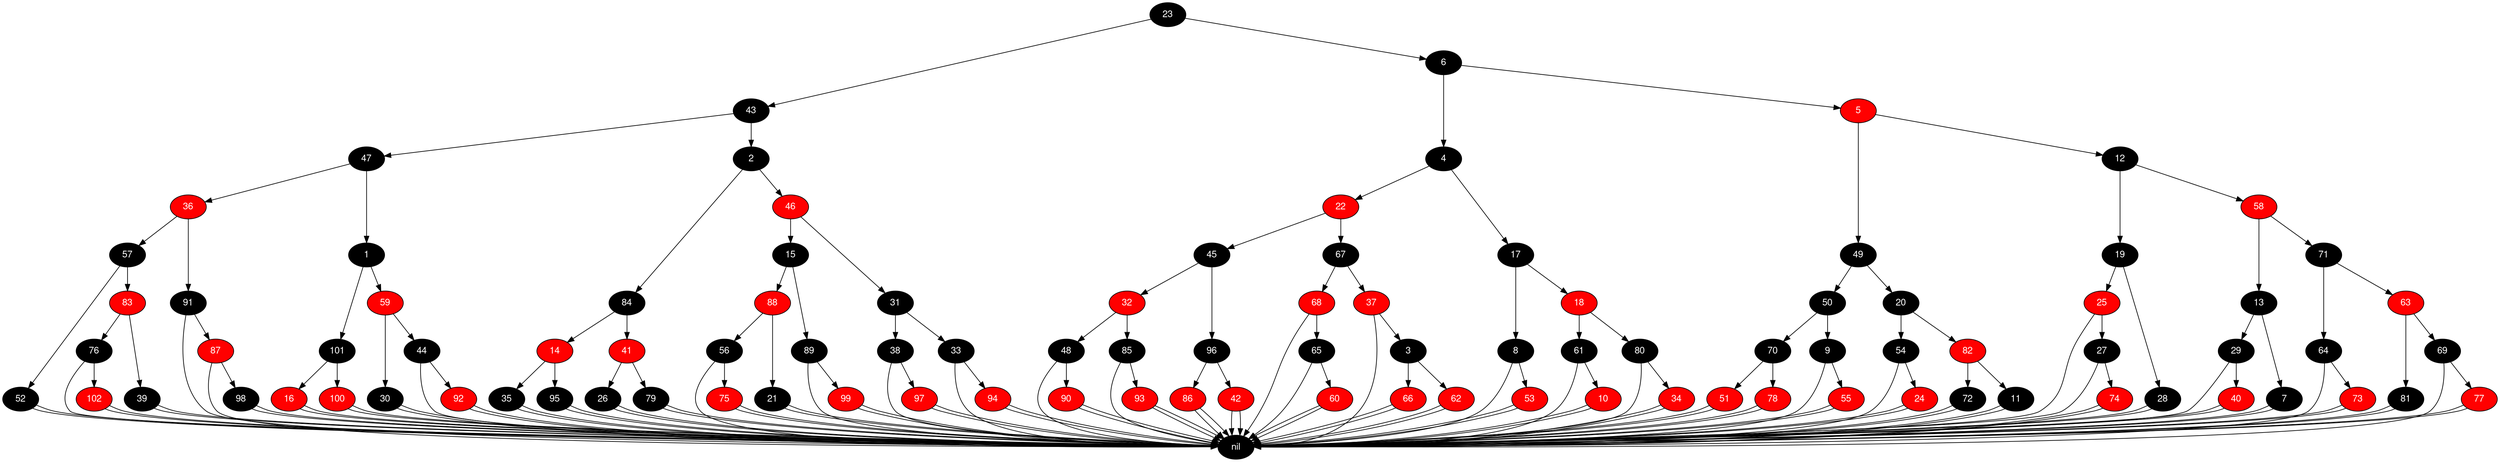 digraph RB_Teste {
	node [fontname="Helvetica,Arial,sans-serif" style="filled"]
	edge [fontname="Helvetica,Arial,sans-serif" color="black"]

	{
		node [fillcolor=" black" fontcolor=" white"] nil 
		node [fillcolor=" black" fontcolor=" white"] 23 
		node [fillcolor=" black" fontcolor=" white"] 43 
		node [fillcolor=" black" fontcolor=" white"] 47 
		node [fillcolor=" red" fontcolor=" white"] 36 
		node [fillcolor=" black" fontcolor=" white"] 57 
		node [fillcolor=" black" fontcolor=" white"] 52 
		node [fillcolor=" red" fontcolor=" white"] 83 
		node [fillcolor=" black" fontcolor=" white"] 76 
		node [fillcolor=" red" fontcolor=" white"] 102 
		node [fillcolor=" black" fontcolor=" white"] 39 
		node [fillcolor=" black" fontcolor=" white"] 91 
		node [fillcolor=" red" fontcolor=" white"] 87 
		node [fillcolor=" black" fontcolor=" white"] 98 
		node [fillcolor=" black" fontcolor=" white"] 1 
		node [fillcolor=" black" fontcolor=" white"] 101 
		node [fillcolor=" red" fontcolor=" white"] 16 
		node [fillcolor=" red" fontcolor=" white"] 100 
		node [fillcolor=" red" fontcolor=" white"] 59 
		node [fillcolor=" black" fontcolor=" white"] 30 
		node [fillcolor=" black" fontcolor=" white"] 44 
		node [fillcolor=" red" fontcolor=" white"] 92 
		node [fillcolor=" black" fontcolor=" white"] 2 
		node [fillcolor=" black" fontcolor=" white"] 84 
		node [fillcolor=" red" fontcolor=" white"] 14 
		node [fillcolor=" black" fontcolor=" white"] 35 
		node [fillcolor=" black" fontcolor=" white"] 95 
		node [fillcolor=" red" fontcolor=" white"] 41 
		node [fillcolor=" black" fontcolor=" white"] 26 
		node [fillcolor=" black" fontcolor=" white"] 79 
		node [fillcolor=" red" fontcolor=" white"] 46 
		node [fillcolor=" black" fontcolor=" white"] 15 
		node [fillcolor=" red" fontcolor=" white"] 88 
		node [fillcolor=" black" fontcolor=" white"] 56 
		node [fillcolor=" red" fontcolor=" white"] 75 
		node [fillcolor=" black" fontcolor=" white"] 21 
		node [fillcolor=" black" fontcolor=" white"] 89 
		node [fillcolor=" red" fontcolor=" white"] 99 
		node [fillcolor=" black" fontcolor=" white"] 31 
		node [fillcolor=" black" fontcolor=" white"] 38 
		node [fillcolor=" red" fontcolor=" white"] 97 
		node [fillcolor=" black" fontcolor=" white"] 33 
		node [fillcolor=" red" fontcolor=" white"] 94 
		node [fillcolor=" black" fontcolor=" white"] 6 
		node [fillcolor=" black" fontcolor=" white"] 4 
		node [fillcolor=" red" fontcolor=" white"] 22 
		node [fillcolor=" black" fontcolor=" white"] 45 
		node [fillcolor=" red" fontcolor=" white"] 32 
		node [fillcolor=" black" fontcolor=" white"] 48 
		node [fillcolor=" red" fontcolor=" white"] 90 
		node [fillcolor=" black" fontcolor=" white"] 85 
		node [fillcolor=" red" fontcolor=" white"] 93 
		node [fillcolor=" black" fontcolor=" white"] 96 
		node [fillcolor=" red" fontcolor=" white"] 86 
		node [fillcolor=" red" fontcolor=" white"] 42 
		node [fillcolor=" black" fontcolor=" white"] 67 
		node [fillcolor=" red" fontcolor=" white"] 68 
		node [fillcolor=" black" fontcolor=" white"] 65 
		node [fillcolor=" red" fontcolor=" white"] 60 
		node [fillcolor=" red" fontcolor=" white"] 37 
		node [fillcolor=" black" fontcolor=" white"] 3 
		node [fillcolor=" red" fontcolor=" white"] 66 
		node [fillcolor=" red" fontcolor=" white"] 62 
		node [fillcolor=" black" fontcolor=" white"] 17 
		node [fillcolor=" black" fontcolor=" white"] 8 
		node [fillcolor=" red" fontcolor=" white"] 53 
		node [fillcolor=" red" fontcolor=" white"] 18 
		node [fillcolor=" black" fontcolor=" white"] 61 
		node [fillcolor=" red" fontcolor=" white"] 10 
		node [fillcolor=" black" fontcolor=" white"] 80 
		node [fillcolor=" red" fontcolor=" white"] 34 
		node [fillcolor=" red" fontcolor=" white"] 5 
		node [fillcolor=" black" fontcolor=" white"] 49 
		node [fillcolor=" black" fontcolor=" white"] 50 
		node [fillcolor=" black" fontcolor=" white"] 70 
		node [fillcolor=" red" fontcolor=" white"] 51 
		node [fillcolor=" red" fontcolor=" white"] 78 
		node [fillcolor=" black" fontcolor=" white"] 9 
		node [fillcolor=" red" fontcolor=" white"] 55 
		node [fillcolor=" black" fontcolor=" white"] 20 
		node [fillcolor=" black" fontcolor=" white"] 54 
		node [fillcolor=" red" fontcolor=" white"] 24 
		node [fillcolor=" red" fontcolor=" white"] 82 
		node [fillcolor=" black" fontcolor=" white"] 72 
		node [fillcolor=" black" fontcolor=" white"] 11 
		node [fillcolor=" black" fontcolor=" white"] 12 
		node [fillcolor=" black" fontcolor=" white"] 19 
		node [fillcolor=" red" fontcolor=" white"] 25 
		node [fillcolor=" black" fontcolor=" white"] 27 
		node [fillcolor=" red" fontcolor=" white"] 74 
		node [fillcolor=" black" fontcolor=" white"] 28 
		node [fillcolor=" red" fontcolor=" white"] 58 
		node [fillcolor=" black" fontcolor=" white"] 13 
		node [fillcolor=" black" fontcolor=" white"] 29 
		node [fillcolor=" red" fontcolor=" white"] 40 
		node [fillcolor=" black" fontcolor=" white"] 7 
		node [fillcolor=" black" fontcolor=" white"] 71 
		node [fillcolor=" black" fontcolor=" white"] 64 
		node [fillcolor=" red" fontcolor=" white"] 73 
		node [fillcolor=" red" fontcolor=" white"] 63 
		node [fillcolor=" black" fontcolor=" white"] 81 
		node [fillcolor=" black" fontcolor=" white"] 69 
		node [fillcolor=" red" fontcolor=" white"] 77 
	}

	23 -> 43 
	23 -> 6 
	43 -> 47 
	43 -> 2 
	47 -> 36 
	47 -> 1 
	36 -> 57 
	36 -> 91 
	57 -> 52 
	57 -> 83 
	52 -> nil 
	52 -> nil 
	83 -> 76 
	83 -> 39 
	76 -> 102 
	76 -> nil 
	102 -> nil 
	102 -> nil 
	39 -> nil 
	39 -> nil 
	91 -> 87 
	91 -> nil 
	87 -> 98 
	87 -> nil 
	98 -> nil 
	98 -> nil 
	1 -> 101 
	1 -> 59 
	101 -> 16 
	101 -> 100 
	16 -> nil 
	16 -> nil 
	100 -> nil 
	100 -> nil 
	59 -> 30 
	59 -> 44 
	30 -> nil 
	30 -> nil 
	44 -> 92 
	44 -> nil 
	92 -> nil 
	92 -> nil 
	2 -> 84 
	2 -> 46 
	84 -> 14 
	84 -> 41 
	14 -> 35 
	14 -> 95 
	35 -> nil 
	35 -> nil 
	95 -> nil 
	95 -> nil 
	41 -> 26 
	41 -> 79 
	26 -> nil 
	26 -> nil 
	79 -> nil 
	79 -> nil 
	46 -> 15 
	46 -> 31 
	15 -> 88 
	15 -> 89 
	88 -> 56 
	88 -> 21 
	56 -> 75 
	56 -> nil 
	75 -> nil 
	75 -> nil 
	21 -> nil 
	21 -> nil 
	89 -> 99 
	89 -> nil 
	99 -> nil 
	99 -> nil 
	31 -> 38 
	31 -> 33 
	38 -> 97 
	38 -> nil 
	97 -> nil 
	97 -> nil 
	33 -> 94 
	33 -> nil 
	94 -> nil 
	94 -> nil 
	6 -> 4 
	6 -> 5 
	4 -> 22 
	4 -> 17 
	22 -> 45 
	22 -> 67 
	45 -> 32 
	45 -> 96 
	32 -> 48 
	32 -> 85 
	48 -> 90 
	48 -> nil 
	90 -> nil 
	90 -> nil 
	85 -> 93 
	85 -> nil 
	93 -> nil 
	93 -> nil 
	96 -> 86 
	96 -> 42 
	86 -> nil 
	86 -> nil 
	42 -> nil 
	42 -> nil 
	67 -> 68 
	67 -> 37 
	68 -> 65 
	68 -> nil 
	65 -> 60 
	65 -> nil 
	60 -> nil 
	60 -> nil 
	37 -> 3 
	37 -> nil 
	3 -> 66 
	3 -> 62 
	66 -> nil 
	66 -> nil 
	62 -> nil 
	62 -> nil 
	17 -> 8 
	17 -> 18 
	8 -> 53 
	8 -> nil 
	53 -> nil 
	53 -> nil 
	18 -> 61 
	18 -> 80 
	61 -> 10 
	61 -> nil 
	10 -> nil 
	10 -> nil 
	80 -> 34 
	80 -> nil 
	34 -> nil 
	34 -> nil 
	5 -> 49 
	5 -> 12 
	49 -> 50 
	49 -> 20 
	50 -> 70 
	50 -> 9 
	70 -> 51 
	70 -> 78 
	51 -> nil 
	51 -> nil 
	78 -> nil 
	78 -> nil 
	9 -> 55 
	9 -> nil 
	55 -> nil 
	55 -> nil 
	20 -> 54 
	20 -> 82 
	54 -> 24 
	54 -> nil 
	24 -> nil 
	24 -> nil 
	82 -> 72 
	82 -> 11 
	72 -> nil 
	72 -> nil 
	11 -> nil 
	11 -> nil 
	12 -> 19 
	12 -> 58 
	19 -> 25 
	19 -> 28 
	25 -> 27 
	25 -> nil 
	27 -> 74 
	27 -> nil 
	74 -> nil 
	74 -> nil 
	28 -> nil 
	28 -> nil 
	58 -> 13 
	58 -> 71 
	13 -> 29 
	13 -> 7 
	29 -> 40 
	29 -> nil 
	40 -> nil 
	40 -> nil 
	7 -> nil 
	7 -> nil 
	71 -> 64 
	71 -> 63 
	64 -> 73 
	64 -> nil 
	73 -> nil 
	73 -> nil 
	63 -> 81 
	63 -> 69 
	81 -> nil 
	81 -> nil 
	69 -> 77 
	69 -> nil 
	77 -> nil 
	77 -> nil 
}
